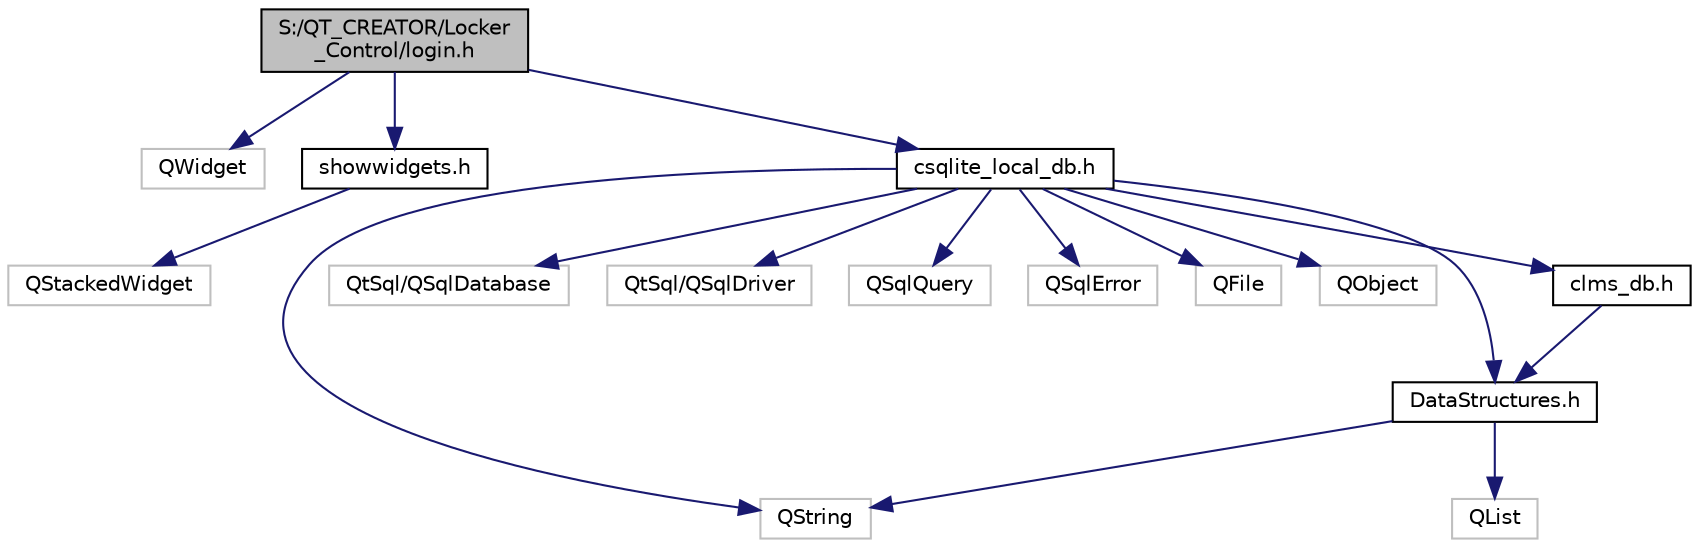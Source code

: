 digraph "S:/QT_CREATOR/Locker_Control/login.h"
{
  edge [fontname="Helvetica",fontsize="10",labelfontname="Helvetica",labelfontsize="10"];
  node [fontname="Helvetica",fontsize="10",shape=record];
  Node1 [label="S:/QT_CREATOR/Locker\l_Control/login.h",height=0.2,width=0.4,color="black", fillcolor="grey75", style="filled", fontcolor="black"];
  Node1 -> Node2 [color="midnightblue",fontsize="10",style="solid",fontname="Helvetica"];
  Node2 [label="QWidget",height=0.2,width=0.4,color="grey75", fillcolor="white", style="filled"];
  Node1 -> Node3 [color="midnightblue",fontsize="10",style="solid",fontname="Helvetica"];
  Node3 [label="showwidgets.h",height=0.2,width=0.4,color="black", fillcolor="white", style="filled",URL="$showwidgets_8h.html"];
  Node3 -> Node4 [color="midnightblue",fontsize="10",style="solid",fontname="Helvetica"];
  Node4 [label="QStackedWidget",height=0.2,width=0.4,color="grey75", fillcolor="white", style="filled"];
  Node1 -> Node5 [color="midnightblue",fontsize="10",style="solid",fontname="Helvetica"];
  Node5 [label="csqlite_local_db.h",height=0.2,width=0.4,color="black", fillcolor="white", style="filled",URL="$csqlite__local__db_8h.html"];
  Node5 -> Node6 [color="midnightblue",fontsize="10",style="solid",fontname="Helvetica"];
  Node6 [label="QString",height=0.2,width=0.4,color="grey75", fillcolor="white", style="filled"];
  Node5 -> Node7 [color="midnightblue",fontsize="10",style="solid",fontname="Helvetica"];
  Node7 [label="QtSql/QSqlDatabase",height=0.2,width=0.4,color="grey75", fillcolor="white", style="filled"];
  Node5 -> Node8 [color="midnightblue",fontsize="10",style="solid",fontname="Helvetica"];
  Node8 [label="QtSql/QSqlDriver",height=0.2,width=0.4,color="grey75", fillcolor="white", style="filled"];
  Node5 -> Node9 [color="midnightblue",fontsize="10",style="solid",fontname="Helvetica"];
  Node9 [label="QSqlQuery",height=0.2,width=0.4,color="grey75", fillcolor="white", style="filled"];
  Node5 -> Node10 [color="midnightblue",fontsize="10",style="solid",fontname="Helvetica"];
  Node10 [label="QSqlError",height=0.2,width=0.4,color="grey75", fillcolor="white", style="filled"];
  Node5 -> Node11 [color="midnightblue",fontsize="10",style="solid",fontname="Helvetica"];
  Node11 [label="QFile",height=0.2,width=0.4,color="grey75", fillcolor="white", style="filled"];
  Node5 -> Node12 [color="midnightblue",fontsize="10",style="solid",fontname="Helvetica"];
  Node12 [label="QObject",height=0.2,width=0.4,color="grey75", fillcolor="white", style="filled"];
  Node5 -> Node13 [color="midnightblue",fontsize="10",style="solid",fontname="Helvetica"];
  Node13 [label="DataStructures.h",height=0.2,width=0.4,color="black", fillcolor="white", style="filled",URL="$_data_structures_8h.html",tooltip="Definnitions des formats de communications des données entre les classes de l&#39;application LC..."];
  Node13 -> Node6 [color="midnightblue",fontsize="10",style="solid",fontname="Helvetica"];
  Node13 -> Node14 [color="midnightblue",fontsize="10",style="solid",fontname="Helvetica"];
  Node14 [label="QList",height=0.2,width=0.4,color="grey75", fillcolor="white", style="filled"];
  Node5 -> Node15 [color="midnightblue",fontsize="10",style="solid",fontname="Helvetica"];
  Node15 [label="clms_db.h",height=0.2,width=0.4,color="black", fillcolor="white", style="filled",URL="$clms__db_8h.html"];
  Node15 -> Node13 [color="midnightblue",fontsize="10",style="solid",fontname="Helvetica"];
}
